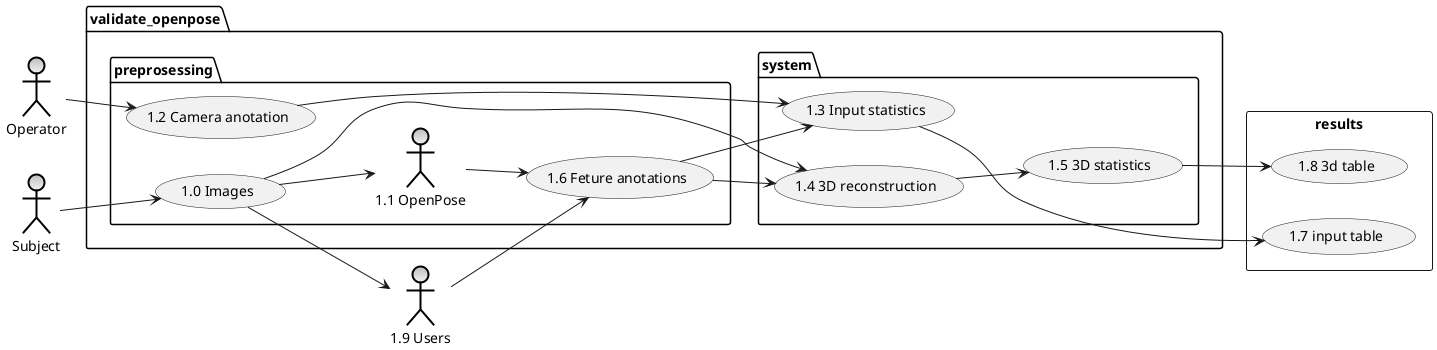 @startuml
skinparam titleBorderRoundCorner 15
skinparam titleBorderThickness 2
skinparam titleBorderColor Black
skinparam titleBackgroundColor Silver-WhiteSmoke
skinparam classFontColor automatic
skinparam classHeaderBackgroundColor WhiteSmoke
skinparam monochrome true
/' skinparam dpi 300 '/
skinparam handwritten false

    left to right direction
    actor "1.9 Users" as users
    actor "Subject" as sub
    actor "Operator" as oper
    package validate_openpose {
        package preprosessing {
            usecase "1.0 Images"  as img
            actor "1.1 OpenPose" as openpose
            usecase "1.2 Camera anotation" as cano
            usecase "1.6 Feture anotations" as fano
        }
        package system {
            usecase "1.3 Input statistics" as inputstat
            usecase "1.4 3D reconstruction" as 3dcon
            usecase "1.5 3D statistics" as 3dstat
        }
    }
    rectangle results {
        usecase "1.7 input table" as inres
        usecase "1.8 3d table" as 3dres
    }
    sub --> img
    users --> fano
    oper --> cano
    img --> users
    img --> openpose
    img --> 3dcon
    openpose --> fano
    fano --> inputstat
    cano --> inputstat
    fano --> 3dcon
    3dcon --> 3dstat
    inputstat --> inres
    3dstat --> 3dres

    /' actor Images as img '/
    /' actor Camera as cam '/
    /' package Validat_OpenPose { '/
    /'     usecase "Camera calibration" as cam_cal '/
    /'     usecase "readset" as read '/
    /'     usecase "Atlas" as atlas '/
    /'     usecase "Validate" as validate '/
    /' } '/
    /' usecase "results" as res '/
    /' img --> read '/
    /' cam --> cam_cal '/
    /' read --> atlas '/
    /' cam_cal --> atlas '/
    /' atlas --> validate '/
    /' validate --> res '/
@enduml
